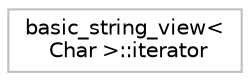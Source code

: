 digraph "Graphical Class Hierarchy"
{
 // LATEX_PDF_SIZE
  edge [fontname="Helvetica",fontsize="10",labelfontname="Helvetica",labelfontsize="10"];
  node [fontname="Helvetica",fontsize="10",shape=record];
  rankdir="LR";
  Node0 [label="basic_string_view\<\l Char \>::iterator",height=0.2,width=0.4,color="grey75", fillcolor="white", style="filled",tooltip="STL iterator class."];
}
